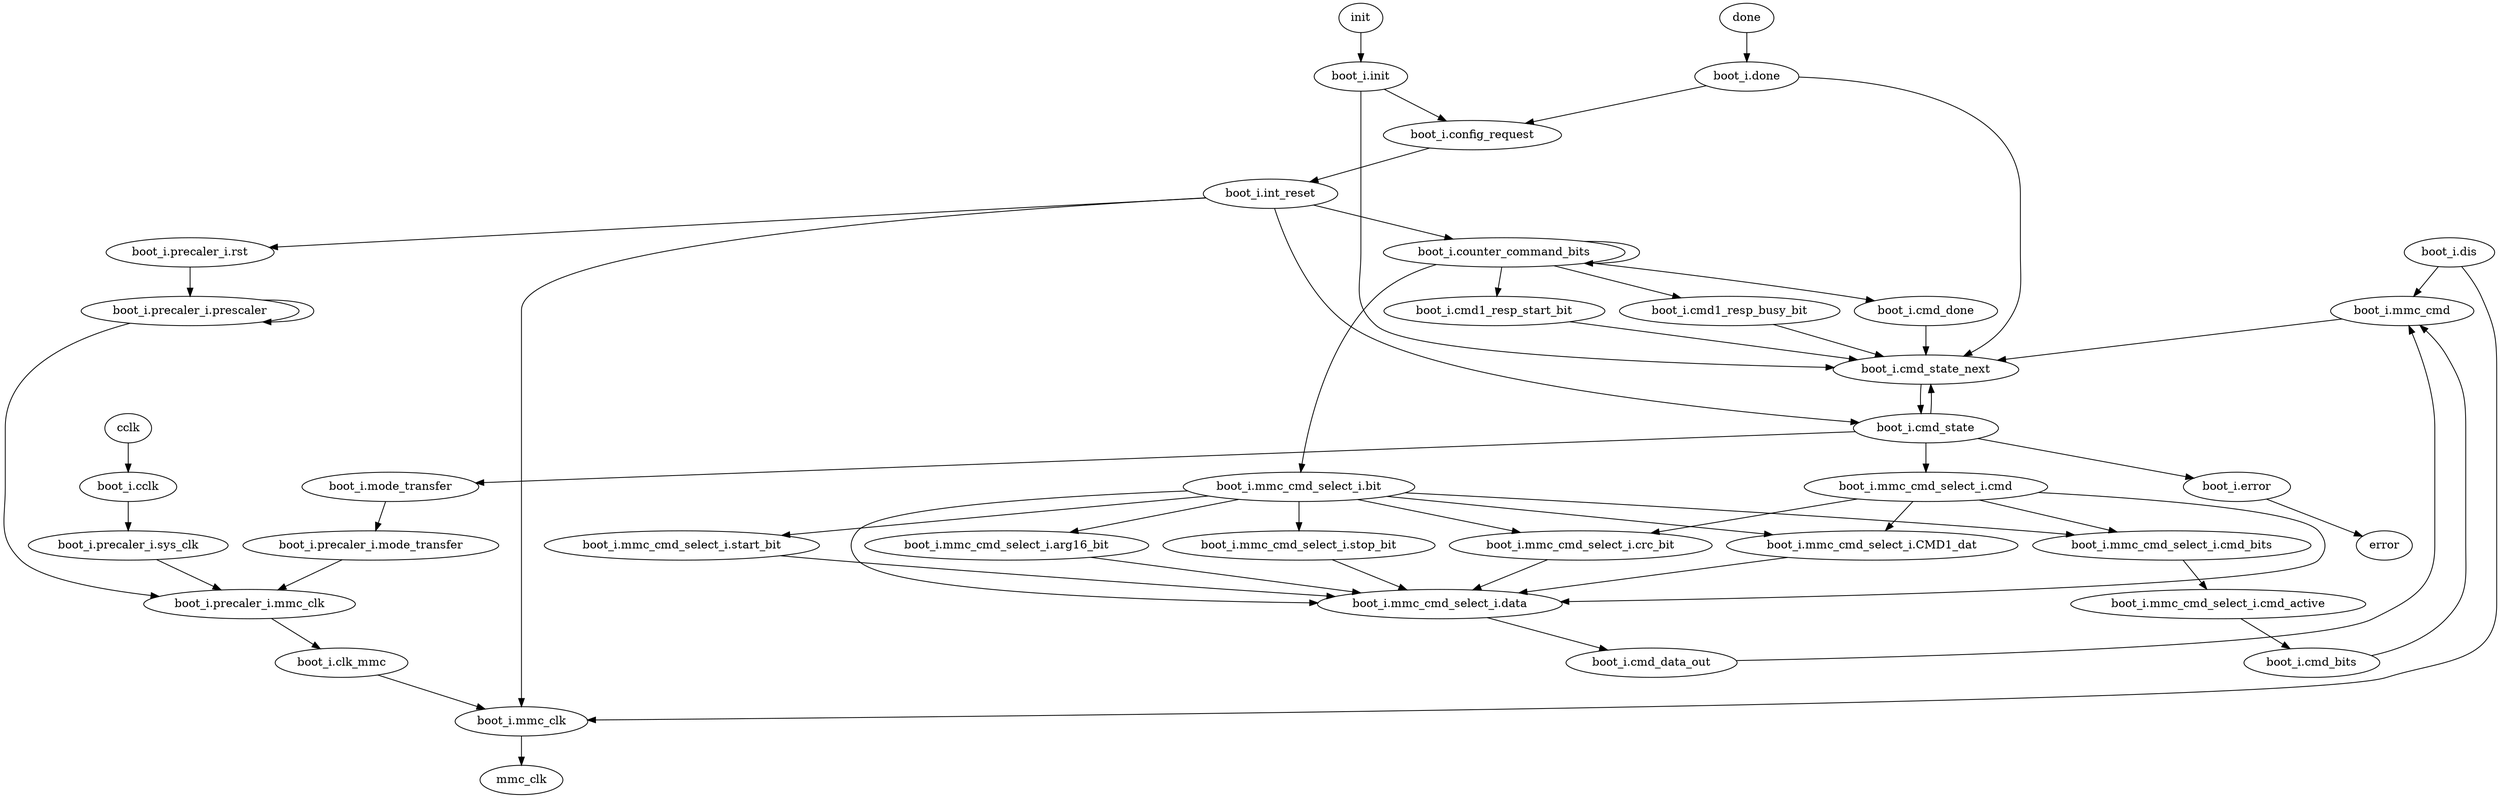 digraph "()" {
	"boot_i.cclk" -> "boot_i.precaler_i.sys_clk"	 [weight=1.0];
	"boot_i.precaler_i.sys_clk" -> "boot_i.precaler_i.mmc_clk"	 [weight=1.0];
	"boot_i.cmd_state_next" -> "boot_i.cmd_state"	 [weight=1.0];
	"boot_i.error" -> error	 [weight=1.0];
	"boot_i.mmc_cmd_select_i.arg16_bit" -> "boot_i.mmc_cmd_select_i.data"	 [weight=1.0];
	"boot_i.clk_mmc" -> "boot_i.mmc_clk"	 [weight=1.0];
	"boot_i.done" -> "boot_i.cmd_state_next"	 [weight=1.0];
	"boot_i.done" -> "boot_i.config_request"	 [weight=1.0];
	"boot_i.dis" -> "boot_i.mmc_clk"	 [weight=1.0];
	"boot_i.dis" -> "boot_i.mmc_cmd"	 [weight=1.0];
	"boot_i.int_reset" -> "boot_i.cmd_state"	 [weight=2.0];
	"boot_i.int_reset" -> "boot_i.mmc_clk"	 [weight=1.0];
	"boot_i.int_reset" -> "boot_i.precaler_i.rst"	 [weight=1.0];
	"boot_i.int_reset" -> "boot_i.counter_command_bits"	 [weight=2.0];
	"boot_i.cmd_state" -> "boot_i.cmd_state_next"	 [weight=12.0];
	"boot_i.cmd_state" -> "boot_i.error"	 [weight=1.0];
	"boot_i.cmd_state" -> "boot_i.mode_transfer"	 [weight=1.0];
	"boot_i.cmd_state" -> "boot_i.mmc_cmd_select_i.cmd"	 [weight=1.0];
	"boot_i.mmc_cmd_select_i.CMD1_dat" -> "boot_i.mmc_cmd_select_i.data"	 [weight=1.0];
	init -> "boot_i.init"	 [weight=1.0];
	"boot_i.cmd1_resp_start_bit" -> "boot_i.cmd_state_next"	 [weight=1.0];
	"boot_i.precaler_i.mode_transfer" -> "boot_i.precaler_i.mmc_clk"	 [weight=1.0];
	cclk -> "boot_i.cclk"	 [weight=1.0];
	"boot_i.mmc_clk" -> mmc_clk	 [weight=1.0];
	"boot_i.mmc_cmd_select_i.cmd_active" -> "boot_i.cmd_bits"	 [weight=1.0];
	"boot_i.mmc_cmd_select_i.data" -> "boot_i.cmd_data_out"	 [weight=1.0];
	"boot_i.mmc_cmd_select_i.crc_bit" -> "boot_i.mmc_cmd_select_i.data"	 [weight=1.0];
	"boot_i.precaler_i.mmc_clk" -> "boot_i.clk_mmc"	 [weight=1.0];
	"boot_i.mmc_cmd_select_i.stop_bit" -> "boot_i.mmc_cmd_select_i.data"	 [weight=1.0];
	"boot_i.precaler_i.prescaler" -> "boot_i.precaler_i.mmc_clk"	 [weight=1.0];
	"boot_i.precaler_i.prescaler" -> "boot_i.precaler_i.prescaler"	 [weight=1.0];
	"boot_i.cmd1_resp_busy_bit" -> "boot_i.cmd_state_next"	 [weight=1.0];
	"boot_i.precaler_i.rst" -> "boot_i.precaler_i.prescaler"	 [weight=2.0];
	"boot_i.config_request" -> "boot_i.int_reset"	 [weight=1.0];
	"boot_i.mmc_cmd_select_i.start_bit" -> "boot_i.mmc_cmd_select_i.data"	 [weight=1.0];
	"boot_i.cmd_bits" -> "boot_i.mmc_cmd"	 [weight=1.0];
	"boot_i.mode_transfer" -> "boot_i.precaler_i.mode_transfer"	 [weight=1.0];
	"boot_i.counter_command_bits" -> "boot_i.cmd1_resp_start_bit"	 [weight=1.0];
	"boot_i.counter_command_bits" -> "boot_i.cmd1_resp_busy_bit"	 [weight=1.0];
	"boot_i.counter_command_bits" -> "boot_i.counter_command_bits"	 [weight=1.0];
	"boot_i.counter_command_bits" -> "boot_i.mmc_cmd_select_i.bit"	 [weight=1.0];
	"boot_i.counter_command_bits" -> "boot_i.cmd_done"	 [weight=1.0];
	"boot_i.mmc_cmd_select_i.bit" -> "boot_i.mmc_cmd_select_i.arg16_bit"	 [weight=1.0];
	"boot_i.mmc_cmd_select_i.bit" -> "boot_i.mmc_cmd_select_i.CMD1_dat"	 [weight=1.0];
	"boot_i.mmc_cmd_select_i.bit" -> "boot_i.mmc_cmd_select_i.data"	 [weight=1.0];
	"boot_i.mmc_cmd_select_i.bit" -> "boot_i.mmc_cmd_select_i.crc_bit"	 [weight=1.0];
	"boot_i.mmc_cmd_select_i.bit" -> "boot_i.mmc_cmd_select_i.stop_bit"	 [weight=1.0];
	"boot_i.mmc_cmd_select_i.bit" -> "boot_i.mmc_cmd_select_i.start_bit"	 [weight=1.0];
	"boot_i.mmc_cmd_select_i.bit" -> "boot_i.mmc_cmd_select_i.cmd_bits"	 [weight=1.0];
	"boot_i.cmd_data_out" -> "boot_i.mmc_cmd"	 [weight=1.0];
	"boot_i.init" -> "boot_i.cmd_state_next"	 [weight=2.0];
	"boot_i.init" -> "boot_i.config_request"	 [weight=1.0];
	"boot_i.mmc_cmd_select_i.cmd" -> "boot_i.mmc_cmd_select_i.CMD1_dat"	 [weight=1.0];
	"boot_i.mmc_cmd_select_i.cmd" -> "boot_i.mmc_cmd_select_i.data"	 [weight=1.0];
	"boot_i.mmc_cmd_select_i.cmd" -> "boot_i.mmc_cmd_select_i.crc_bit"	 [weight=1.0];
	"boot_i.mmc_cmd_select_i.cmd" -> "boot_i.mmc_cmd_select_i.cmd_bits"	 [weight=1.0];
	done -> "boot_i.done"	 [weight=1.0];
	"boot_i.cmd_done" -> "boot_i.cmd_state_next"	 [weight=7.0];
	"boot_i.mmc_cmd" -> "boot_i.cmd_state_next"	 [weight=2.0];
	"boot_i.mmc_cmd_select_i.cmd_bits" -> "boot_i.mmc_cmd_select_i.cmd_active"	 [weight=1.0];
}
